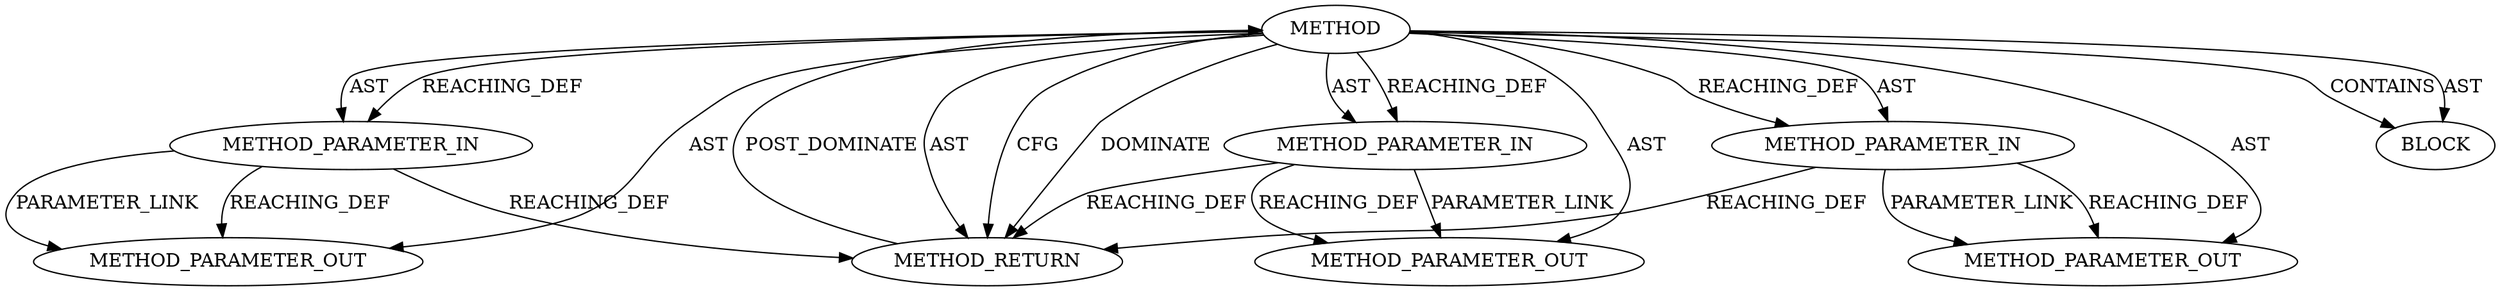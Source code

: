 digraph {
  22448 [label=METHOD_PARAMETER_OUT ORDER=1 CODE="p1" IS_VARIADIC=false TYPE_FULL_NAME="ANY" EVALUATION_STRATEGY="BY_VALUE" INDEX=1 NAME="p1"]
  21101 [label=METHOD AST_PARENT_TYPE="NAMESPACE_BLOCK" AST_PARENT_FULL_NAME="<global>" ORDER=0 CODE="<empty>" FULL_NAME="list_for_each_entry" IS_EXTERNAL=true FILENAME="<empty>" SIGNATURE="" NAME="list_for_each_entry"]
  21106 [label=METHOD_RETURN ORDER=2 CODE="RET" TYPE_FULL_NAME="ANY" EVALUATION_STRATEGY="BY_VALUE"]
  21105 [label=BLOCK ORDER=1 ARGUMENT_INDEX=1 CODE="<empty>" TYPE_FULL_NAME="ANY"]
  21104 [label=METHOD_PARAMETER_IN ORDER=3 CODE="p3" IS_VARIADIC=false TYPE_FULL_NAME="ANY" EVALUATION_STRATEGY="BY_VALUE" INDEX=3 NAME="p3"]
  21103 [label=METHOD_PARAMETER_IN ORDER=2 CODE="p2" IS_VARIADIC=false TYPE_FULL_NAME="ANY" EVALUATION_STRATEGY="BY_VALUE" INDEX=2 NAME="p2"]
  22450 [label=METHOD_PARAMETER_OUT ORDER=3 CODE="p3" IS_VARIADIC=false TYPE_FULL_NAME="ANY" EVALUATION_STRATEGY="BY_VALUE" INDEX=3 NAME="p3"]
  22449 [label=METHOD_PARAMETER_OUT ORDER=2 CODE="p2" IS_VARIADIC=false TYPE_FULL_NAME="ANY" EVALUATION_STRATEGY="BY_VALUE" INDEX=2 NAME="p2"]
  21102 [label=METHOD_PARAMETER_IN ORDER=1 CODE="p1" IS_VARIADIC=false TYPE_FULL_NAME="ANY" EVALUATION_STRATEGY="BY_VALUE" INDEX=1 NAME="p1"]
  21103 -> 21106 [label=REACHING_DEF VARIABLE="p2"]
  21101 -> 21105 [label=CONTAINS ]
  21104 -> 21106 [label=REACHING_DEF VARIABLE="p3"]
  21104 -> 22450 [label=REACHING_DEF VARIABLE="p3"]
  21101 -> 21104 [label=REACHING_DEF VARIABLE=""]
  21103 -> 22449 [label=PARAMETER_LINK ]
  21101 -> 21104 [label=AST ]
  21101 -> 21105 [label=AST ]
  21101 -> 21106 [label=AST ]
  21101 -> 21103 [label=REACHING_DEF VARIABLE=""]
  21101 -> 21102 [label=REACHING_DEF VARIABLE=""]
  21103 -> 22449 [label=REACHING_DEF VARIABLE="p2"]
  21101 -> 22448 [label=AST ]
  21104 -> 22450 [label=PARAMETER_LINK ]
  21106 -> 21101 [label=POST_DOMINATE ]
  21102 -> 22448 [label=PARAMETER_LINK ]
  21101 -> 21103 [label=AST ]
  21102 -> 22448 [label=REACHING_DEF VARIABLE="p1"]
  21101 -> 21106 [label=CFG ]
  21101 -> 22449 [label=AST ]
  21101 -> 21106 [label=DOMINATE ]
  21101 -> 22450 [label=AST ]
  21102 -> 21106 [label=REACHING_DEF VARIABLE="p1"]
  21101 -> 21102 [label=AST ]
}
